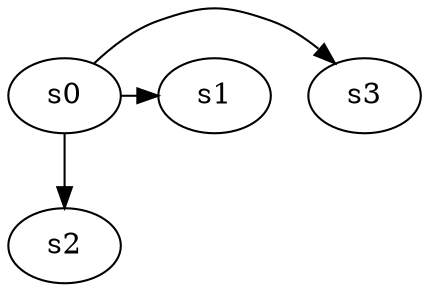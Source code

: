 digraph game_0229_branch_2_3 {
    s0 [name="s0", player=1];
    s1 [name="s1", player=1];
    s2 [name="s2", player=1];
    s3 [name="s3", player=0];

    s0 -> s1 [constraint="time % 3 == 1"];
    s0 -> s2;
    s0 -> s3 [constraint="time == 5"];
}
